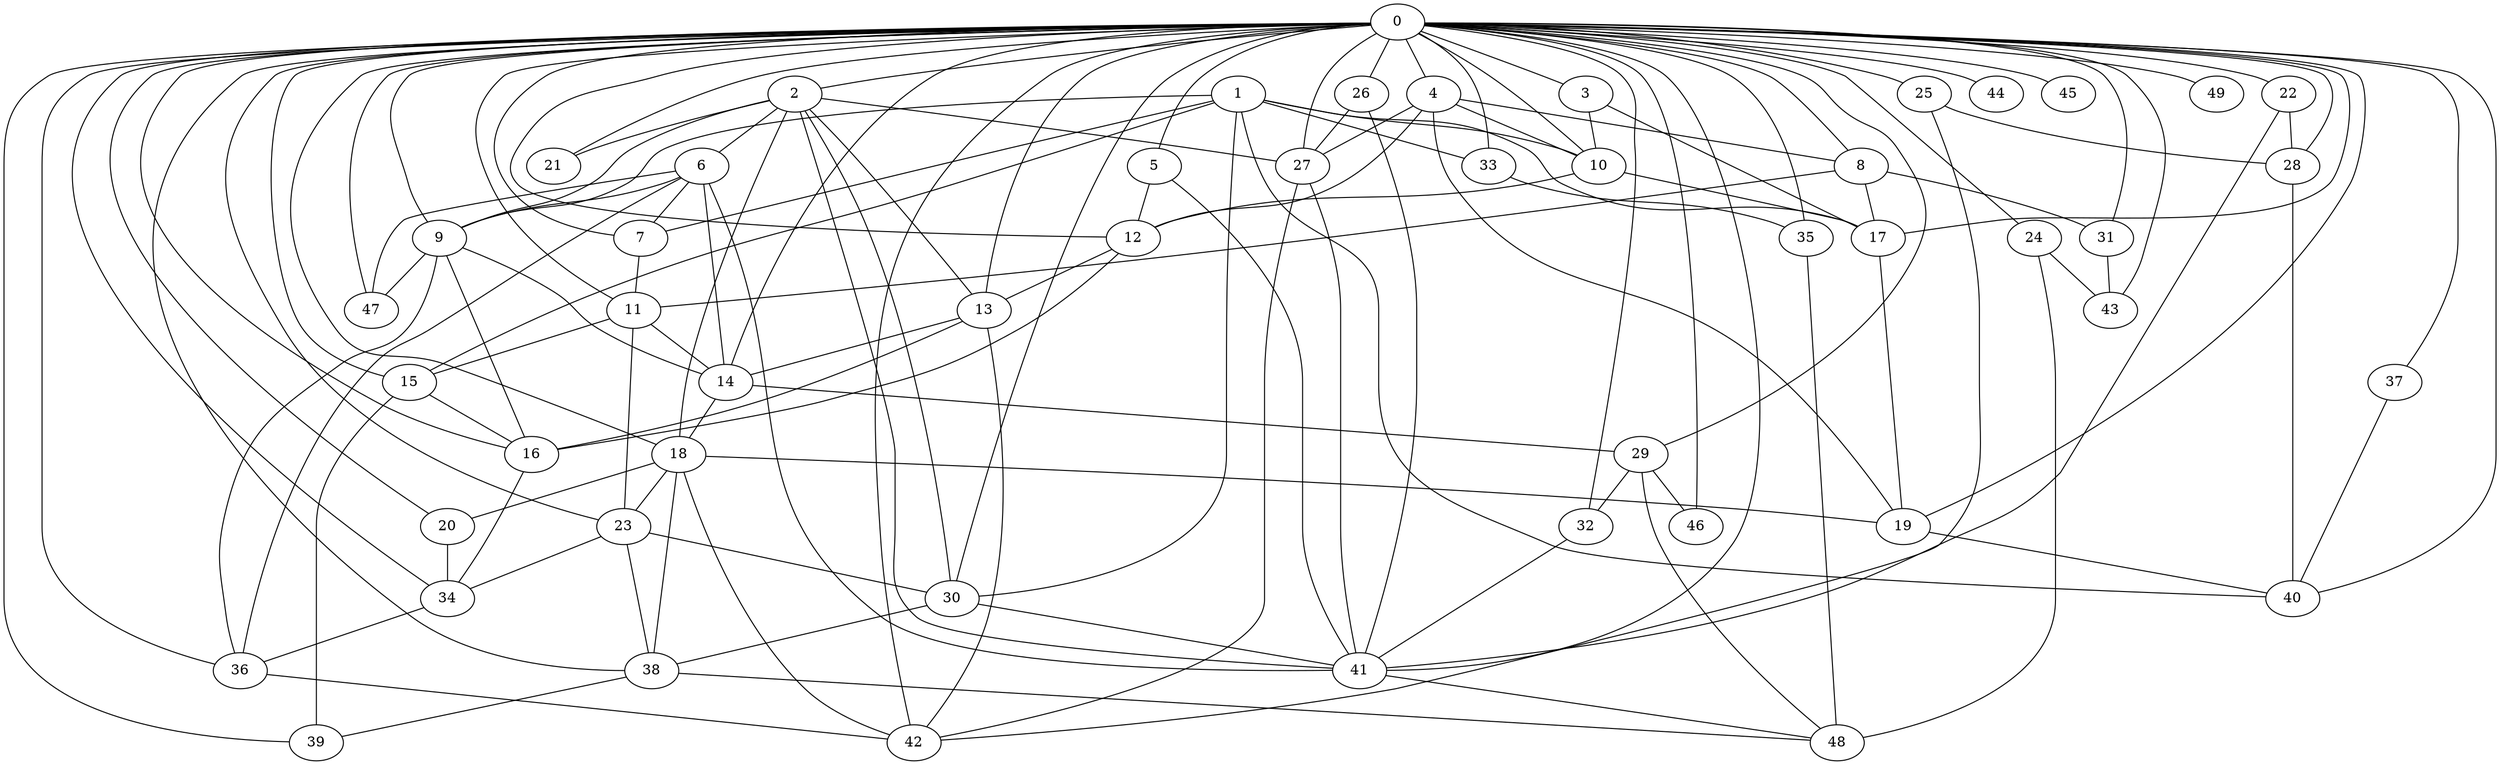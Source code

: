graph G {
   8 -- 11
   8 -- 17
   8 -- 31
   0 -- 10
   0 -- 2
   0 -- 11
   0 -- 3
   0 -- 4
   0 -- 5
   0 -- 7
   0 -- 8
   0 -- 9
   0 -- 12
   0 -- 13
   0 -- 14
   0 -- 15
   0 -- 16
   0 -- 17
   0 -- 18
   0 -- 19
   0 -- 20
   0 -- 21
   0 -- 22
   0 -- 23
   0 -- 24
   0 -- 25
   0 -- 26
   0 -- 27
   0 -- 28
   0 -- 29
   0 -- 30
   0 -- 31
   0 -- 32
   0 -- 33
   0 -- 34
   0 -- 35
   0 -- 36
   0 -- 37
   0 -- 38
   0 -- 39
   0 -- 40
   0 -- 41
   0 -- 42
   0 -- 43
   0 -- 44
   0 -- 45
   0 -- 46
   0 -- 47
   0 -- 49
   1 -- 15
   1 -- 7
   1 -- 33
   1 -- 17
   1 -- 9
   1 -- 10
   1 -- 30
   1 -- 40
   2 -- 30
   2 -- 6
   2 -- 41
   2 -- 9
   2 -- 21
   2 -- 13
   2 -- 18
   2 -- 27
   3 -- 10
   3 -- 17
   4 -- 8
   4 -- 10
   4 -- 12
   4 -- 27
   4 -- 19
   5 -- 12
   5 -- 41
   6 -- 47
   6 -- 7
   6 -- 41
   6 -- 9
   6 -- 14
   6 -- 36
   7 -- 11
   9 -- 16
   9 -- 14
   9 -- 36
   9 -- 47
   10 -- 12
   10 -- 17
   11 -- 23
   11 -- 15
   11 -- 14
   12 -- 16
   12 -- 13
   13 -- 16
   13 -- 42
   13 -- 14
   14 -- 29
   14 -- 18
   15 -- 16
   15 -- 39
   16 -- 34
   17 -- 19
   18 -- 38
   18 -- 42
   18 -- 20
   18 -- 19
   18 -- 23
   19 -- 40
   20 -- 34
   22 -- 28
   22 -- 41
   23 -- 34
   23 -- 38
   23 -- 30
   24 -- 48
   24 -- 43
   25 -- 28
   25 -- 42
   26 -- 27
   26 -- 41
   27 -- 42
   27 -- 41
   28 -- 40
   29 -- 48
   29 -- 32
   29 -- 46
   30 -- 41
   30 -- 38
   31 -- 43
   32 -- 41
   33 -- 35
   34 -- 36
   35 -- 48
   36 -- 42
   37 -- 40
   38 -- 48
   38 -- 39
   41 -- 48
}
